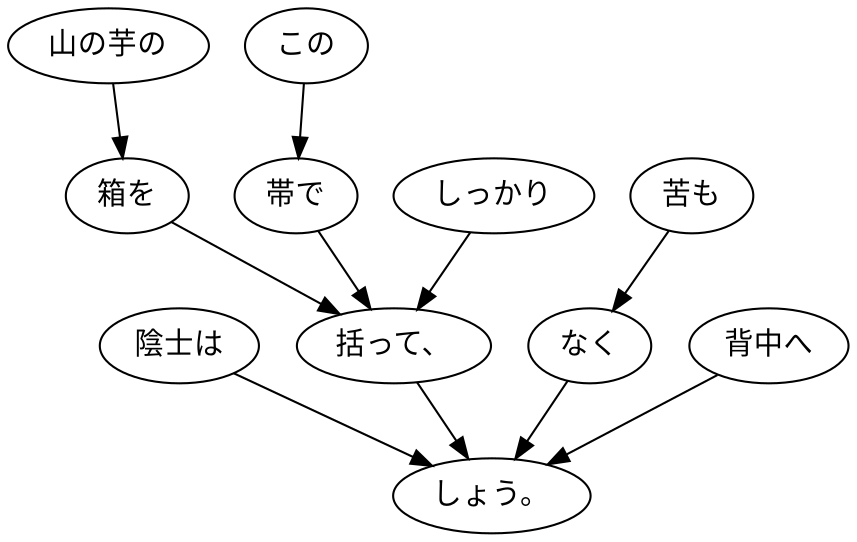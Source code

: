 digraph graph2845 {
	node0 [label="陰士は"];
	node1 [label="山の芋の"];
	node2 [label="箱を"];
	node3 [label="この"];
	node4 [label="帯で"];
	node5 [label="しっかり"];
	node6 [label="括って、"];
	node7 [label="苦も"];
	node8 [label="なく"];
	node9 [label="背中へ"];
	node10 [label="しょう。"];
	node0 -> node10;
	node1 -> node2;
	node2 -> node6;
	node3 -> node4;
	node4 -> node6;
	node5 -> node6;
	node6 -> node10;
	node7 -> node8;
	node8 -> node10;
	node9 -> node10;
}
